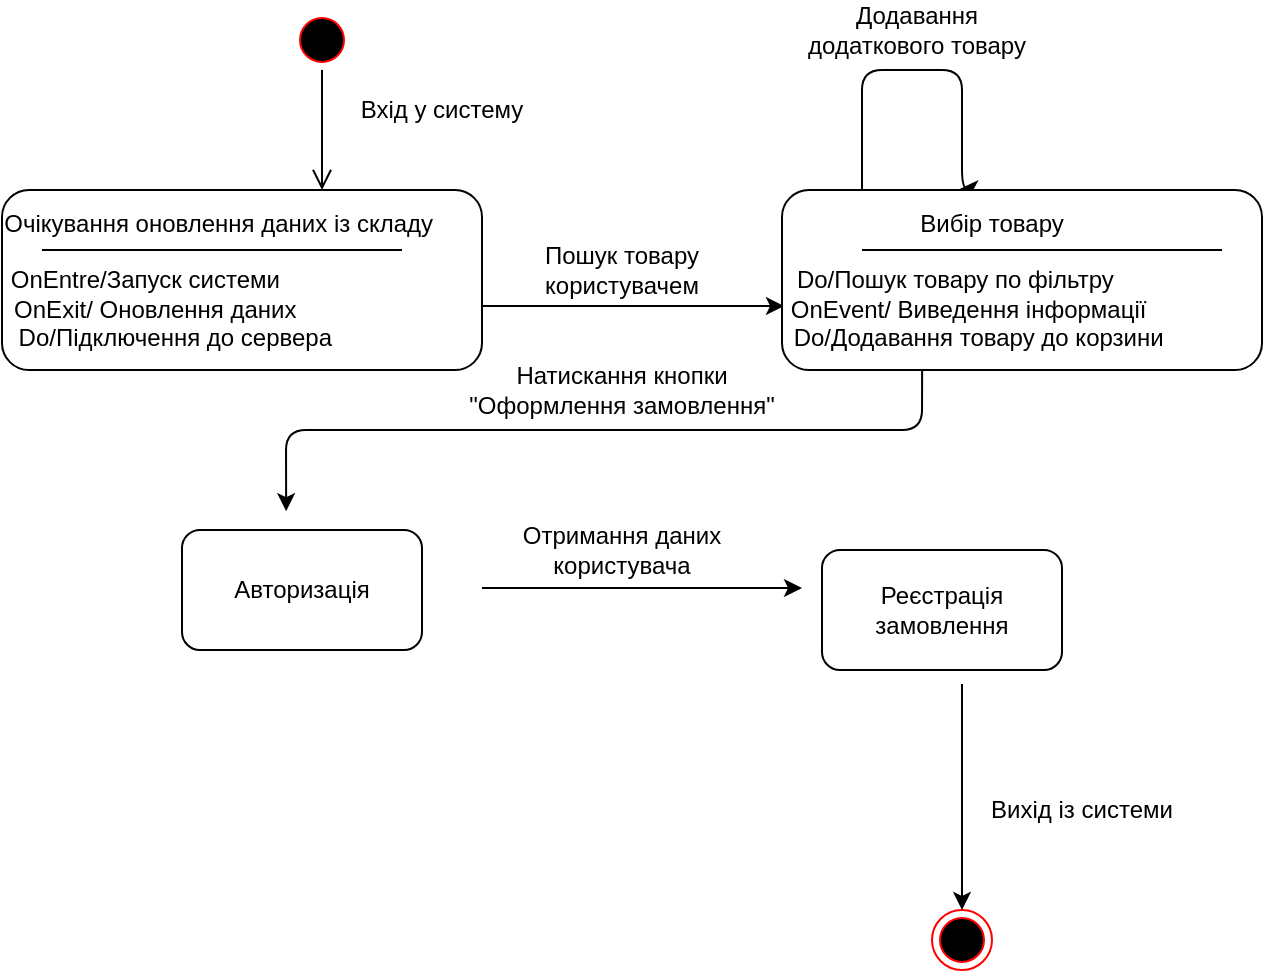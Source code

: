 <mxfile version="13.8.1" type="github">
  <diagram name="Page-1" id="58cdce13-f638-feb5-8d6f-7d28b1aa9fa0">
    <mxGraphModel dx="861" dy="482" grid="1" gridSize="10" guides="1" tooltips="1" connect="1" arrows="1" fold="1" page="1" pageScale="1" pageWidth="1100" pageHeight="850" math="0" shadow="0" extFonts="Permanent Marker^https://fonts.googleapis.com/css?family=Permanent+Marker">
      <root>
        <mxCell id="0" />
        <mxCell id="1" parent="0" />
        <mxCell id="BLDWQXFy1HN2IzatCeG2-17" value="" style="ellipse;html=1;shape=startState;strokeColor=#FF0000;fillColor=#000000;" vertex="1" parent="1">
          <mxGeometry x="225" y="190" width="30" height="30" as="geometry" />
        </mxCell>
        <mxCell id="BLDWQXFy1HN2IzatCeG2-18" value="" style="edgeStyle=orthogonalEdgeStyle;html=1;verticalAlign=bottom;endArrow=open;endSize=8;" edge="1" source="BLDWQXFy1HN2IzatCeG2-17" parent="1">
          <mxGeometry relative="1" as="geometry">
            <mxPoint x="240" y="280" as="targetPoint" />
          </mxGeometry>
        </mxCell>
        <mxCell id="BLDWQXFy1HN2IzatCeG2-19" value="" style="ellipse;html=1;shape=endState;fillColor=#000000;strokeColor=#FF0000;" vertex="1" parent="1">
          <mxGeometry x="545" y="640" width="30" height="30" as="geometry" />
        </mxCell>
        <mxCell id="BLDWQXFy1HN2IzatCeG2-20" value="" style="endArrow=classic;html=1;entryX=0.5;entryY=0;entryDx=0;entryDy=0;" edge="1" parent="1" target="BLDWQXFy1HN2IzatCeG2-19">
          <mxGeometry width="50" height="50" relative="1" as="geometry">
            <mxPoint x="560" y="527" as="sourcePoint" />
            <mxPoint x="565" y="640" as="targetPoint" />
          </mxGeometry>
        </mxCell>
        <mxCell id="BLDWQXFy1HN2IzatCeG2-21" value="" style="endArrow=classic;html=1;" edge="1" parent="1">
          <mxGeometry width="50" height="50" relative="1" as="geometry">
            <mxPoint x="320" y="338" as="sourcePoint" />
            <mxPoint x="471" y="338" as="targetPoint" />
          </mxGeometry>
        </mxCell>
        <mxCell id="BLDWQXFy1HN2IzatCeG2-27" value="" style="endArrow=classic;html=1;exitX=0.438;exitY=1.154;exitDx=0;exitDy=0;exitPerimeter=0;entryX=0.388;entryY=0.012;entryDx=0;entryDy=0;entryPerimeter=0;" edge="1" parent="1">
          <mxGeometry width="50" height="50" relative="1" as="geometry">
            <mxPoint x="540.08" y="362.004" as="sourcePoint" />
            <mxPoint x="222.08" y="440.624" as="targetPoint" />
            <Array as="points">
              <mxPoint x="540" y="400" />
              <mxPoint x="222" y="400" />
            </Array>
          </mxGeometry>
        </mxCell>
        <mxCell id="BLDWQXFy1HN2IzatCeG2-28" value="" style="endArrow=classic;html=1;exitX=1;exitY=0.5;exitDx=0;exitDy=0;entryX=0;entryY=0.5;entryDx=0;entryDy=0;" edge="1" parent="1">
          <mxGeometry width="50" height="50" relative="1" as="geometry">
            <mxPoint x="320" y="479" as="sourcePoint" />
            <mxPoint x="480" y="479" as="targetPoint" />
          </mxGeometry>
        </mxCell>
        <mxCell id="BLDWQXFy1HN2IzatCeG2-29" value="" style="edgeStyle=segmentEdgeStyle;endArrow=classic;html=1;entryX=0.556;entryY=-0.012;entryDx=0;entryDy=0;entryPerimeter=0;" edge="1" parent="1">
          <mxGeometry width="50" height="50" relative="1" as="geometry">
            <mxPoint x="510" y="280" as="sourcePoint" />
            <mxPoint x="558.96" y="279.376" as="targetPoint" />
            <Array as="points">
              <mxPoint x="510" y="220" />
              <mxPoint x="560" y="220" />
            </Array>
          </mxGeometry>
        </mxCell>
        <mxCell id="BLDWQXFy1HN2IzatCeG2-30" value="Вхід у систему" style="text;html=1;strokeColor=none;fillColor=none;align=center;verticalAlign=middle;whiteSpace=wrap;rounded=0;sketch=0;" vertex="1" parent="1">
          <mxGeometry x="250" y="230" width="100" height="20" as="geometry" />
        </mxCell>
        <mxCell id="BLDWQXFy1HN2IzatCeG2-32" value="Очікування оновлення даних із складу&amp;nbsp; &amp;nbsp; &amp;nbsp; &amp;nbsp; &amp;nbsp; &amp;nbsp; &amp;nbsp; &amp;nbsp; &amp;nbsp; &amp;nbsp; &amp;nbsp; &amp;nbsp; &amp;nbsp; &amp;nbsp; &amp;nbsp; &amp;nbsp; &amp;nbsp; &amp;nbsp; &amp;nbsp; &amp;nbsp; &amp;nbsp; &amp;nbsp; &amp;nbsp; &amp;nbsp; &amp;nbsp; &amp;nbsp; &amp;nbsp; &amp;nbsp; &amp;nbsp; &amp;nbsp; &amp;nbsp; &amp;nbsp; &amp;nbsp; &amp;nbsp; &amp;nbsp; &amp;nbsp; &amp;nbsp; &amp;nbsp; &amp;nbsp; &amp;nbsp; OnEntre/Запуск системи&amp;nbsp; &amp;nbsp; &amp;nbsp; &amp;nbsp; &amp;nbsp; &amp;nbsp; &amp;nbsp; &amp;nbsp; &amp;nbsp; &amp;nbsp; &amp;nbsp; &amp;nbsp; &amp;nbsp; &amp;nbsp; &amp;nbsp; &amp;nbsp;OnExit/ Оновлення даних&amp;nbsp; &amp;nbsp; &amp;nbsp; &amp;nbsp; &amp;nbsp; &amp;nbsp; &amp;nbsp; &amp;nbsp; &amp;nbsp; &amp;nbsp; &amp;nbsp; &amp;nbsp; &amp;nbsp; &amp;nbsp; Do/Підключення до сервера&amp;nbsp; &amp;nbsp; &amp;nbsp; &amp;nbsp; &amp;nbsp; &amp;nbsp; &amp;nbsp; &amp;nbsp; &amp;nbsp; &amp;nbsp;&amp;nbsp;" style="rounded=1;whiteSpace=wrap;html=1;sketch=0;fontSize=12;align=center;" vertex="1" parent="1">
          <mxGeometry x="80" y="280" width="240" height="90" as="geometry" />
        </mxCell>
        <mxCell id="BLDWQXFy1HN2IzatCeG2-35" value="Авторизація" style="rounded=1;whiteSpace=wrap;html=1;sketch=0;fontSize=12;align=center;" vertex="1" parent="1">
          <mxGeometry x="170" y="450" width="120" height="60" as="geometry" />
        </mxCell>
        <mxCell id="BLDWQXFy1HN2IzatCeG2-36" value="Реєстрація замовлення" style="rounded=1;whiteSpace=wrap;html=1;sketch=0;fontSize=12;align=center;" vertex="1" parent="1">
          <mxGeometry x="490" y="460" width="120" height="60" as="geometry" />
        </mxCell>
        <mxCell id="BLDWQXFy1HN2IzatCeG2-37" value="Пошук товару користувачем" style="text;html=1;strokeColor=none;fillColor=none;align=center;verticalAlign=middle;whiteSpace=wrap;rounded=0;sketch=0;" vertex="1" parent="1">
          <mxGeometry x="320" y="310" width="140" height="20" as="geometry" />
        </mxCell>
        <mxCell id="BLDWQXFy1HN2IzatCeG2-38" value="Натискання кнопки &quot;Оформлення замовлення&quot;" style="text;html=1;strokeColor=none;fillColor=none;align=center;verticalAlign=middle;whiteSpace=wrap;rounded=0;sketch=0;" vertex="1" parent="1">
          <mxGeometry x="305" y="370" width="170" height="20" as="geometry" />
        </mxCell>
        <mxCell id="BLDWQXFy1HN2IzatCeG2-39" value="Додавання додаткового товару" style="text;html=1;strokeColor=none;fillColor=none;align=center;verticalAlign=middle;whiteSpace=wrap;rounded=0;sketch=0;" vertex="1" parent="1">
          <mxGeometry x="475" y="190" width="125" height="20" as="geometry" />
        </mxCell>
        <mxCell id="BLDWQXFy1HN2IzatCeG2-40" value="Отримання даних користувача" style="text;html=1;strokeColor=none;fillColor=none;align=center;verticalAlign=middle;whiteSpace=wrap;rounded=0;sketch=0;" vertex="1" parent="1">
          <mxGeometry x="320" y="450" width="140" height="20" as="geometry" />
        </mxCell>
        <mxCell id="BLDWQXFy1HN2IzatCeG2-41" value="Вихід із системи" style="text;html=1;strokeColor=none;fillColor=none;align=center;verticalAlign=middle;whiteSpace=wrap;rounded=0;sketch=0;" vertex="1" parent="1">
          <mxGeometry x="560" y="580" width="120" height="20" as="geometry" />
        </mxCell>
        <mxCell id="BLDWQXFy1HN2IzatCeG2-43" value="" style="endArrow=none;html=1;" edge="1" parent="1" source="BLDWQXFy1HN2IzatCeG2-45">
          <mxGeometry width="50" height="50" relative="1" as="geometry">
            <mxPoint x="520" y="309" as="sourcePoint" />
            <mxPoint x="670" y="309" as="targetPoint" />
          </mxGeometry>
        </mxCell>
        <mxCell id="BLDWQXFy1HN2IzatCeG2-44" value="" style="endArrow=none;html=1;" edge="1" parent="1">
          <mxGeometry width="50" height="50" relative="1" as="geometry">
            <mxPoint x="100" y="310" as="sourcePoint" />
            <mxPoint x="280" y="310" as="targetPoint" />
          </mxGeometry>
        </mxCell>
        <mxCell id="BLDWQXFy1HN2IzatCeG2-45" value="&lt;div&gt;&lt;span&gt;&amp;nbsp; &amp;nbsp; &amp;nbsp; &amp;nbsp; &amp;nbsp; &amp;nbsp; &amp;nbsp; &amp;nbsp; &amp;nbsp; &amp;nbsp; &amp;nbsp; &amp;nbsp; &amp;nbsp; &amp;nbsp; &amp;nbsp; &amp;nbsp; &amp;nbsp; &amp;nbsp; &amp;nbsp; &amp;nbsp; &amp;nbsp; &amp;nbsp; &amp;nbsp; &amp;nbsp; &amp;nbsp; &amp;nbsp; &amp;nbsp; &amp;nbsp; &amp;nbsp; &amp;nbsp; &amp;nbsp; &amp;nbsp; &amp;nbsp; &amp;nbsp; &amp;nbsp; &amp;nbsp; &amp;nbsp; &amp;nbsp; &amp;nbsp; &amp;nbsp; &amp;nbsp; &amp;nbsp; &amp;nbsp; &amp;nbsp; &amp;nbsp; &amp;nbsp; Вибір товару&amp;nbsp; &amp;nbsp; &amp;nbsp; &amp;nbsp; &amp;nbsp; &amp;nbsp; &amp;nbsp; &amp;nbsp; &amp;nbsp; &amp;nbsp; &amp;nbsp; &amp;nbsp; &amp;nbsp; &amp;nbsp; &amp;nbsp; &amp;nbsp; &amp;nbsp; &amp;nbsp; &amp;nbsp; &amp;nbsp; &amp;nbsp; &amp;nbsp; &amp;nbsp; &amp;nbsp; &amp;nbsp; &amp;nbsp; &amp;nbsp; &amp;nbsp; &amp;nbsp; &amp;nbsp; &amp;nbsp; &amp;nbsp; &amp;nbsp; &amp;nbsp; &amp;nbsp; &amp;nbsp; &amp;nbsp; &amp;nbsp; &amp;nbsp; &amp;nbsp; &amp;nbsp; &amp;nbsp; &amp;nbsp; &amp;nbsp; &amp;nbsp; &amp;nbsp; &amp;nbsp; &amp;nbsp; &amp;nbsp; &amp;nbsp; &amp;nbsp; &amp;nbsp;Do/Пошук товару по фільтру&amp;nbsp; &amp;nbsp; &amp;nbsp; &amp;nbsp; &amp;nbsp; &amp;nbsp; &amp;nbsp; &amp;nbsp; &amp;nbsp; &amp;nbsp; &amp;nbsp; &amp;nbsp;OnEvent/ Виведення інформації&amp;nbsp; &amp;nbsp; &amp;nbsp; &amp;nbsp; &amp;nbsp; &amp;nbsp; &amp;nbsp; &amp;nbsp; &amp;nbsp; Do/Додавання товару до корзини&amp;nbsp; &amp;nbsp; &amp;nbsp; &amp;nbsp; &amp;nbsp; &amp;nbsp; &amp;nbsp; &amp;nbsp;&amp;nbsp;&lt;/span&gt;&lt;/div&gt;" style="rounded=1;whiteSpace=wrap;html=1;sketch=0;fontSize=12;align=center;" vertex="1" parent="1">
          <mxGeometry x="470" y="280" width="240" height="90" as="geometry" />
        </mxCell>
        <mxCell id="BLDWQXFy1HN2IzatCeG2-48" value="" style="endArrow=none;html=1;" edge="1" parent="1">
          <mxGeometry width="50" height="50" relative="1" as="geometry">
            <mxPoint x="510" y="310" as="sourcePoint" />
            <mxPoint x="690" y="310" as="targetPoint" />
          </mxGeometry>
        </mxCell>
      </root>
    </mxGraphModel>
  </diagram>
</mxfile>
